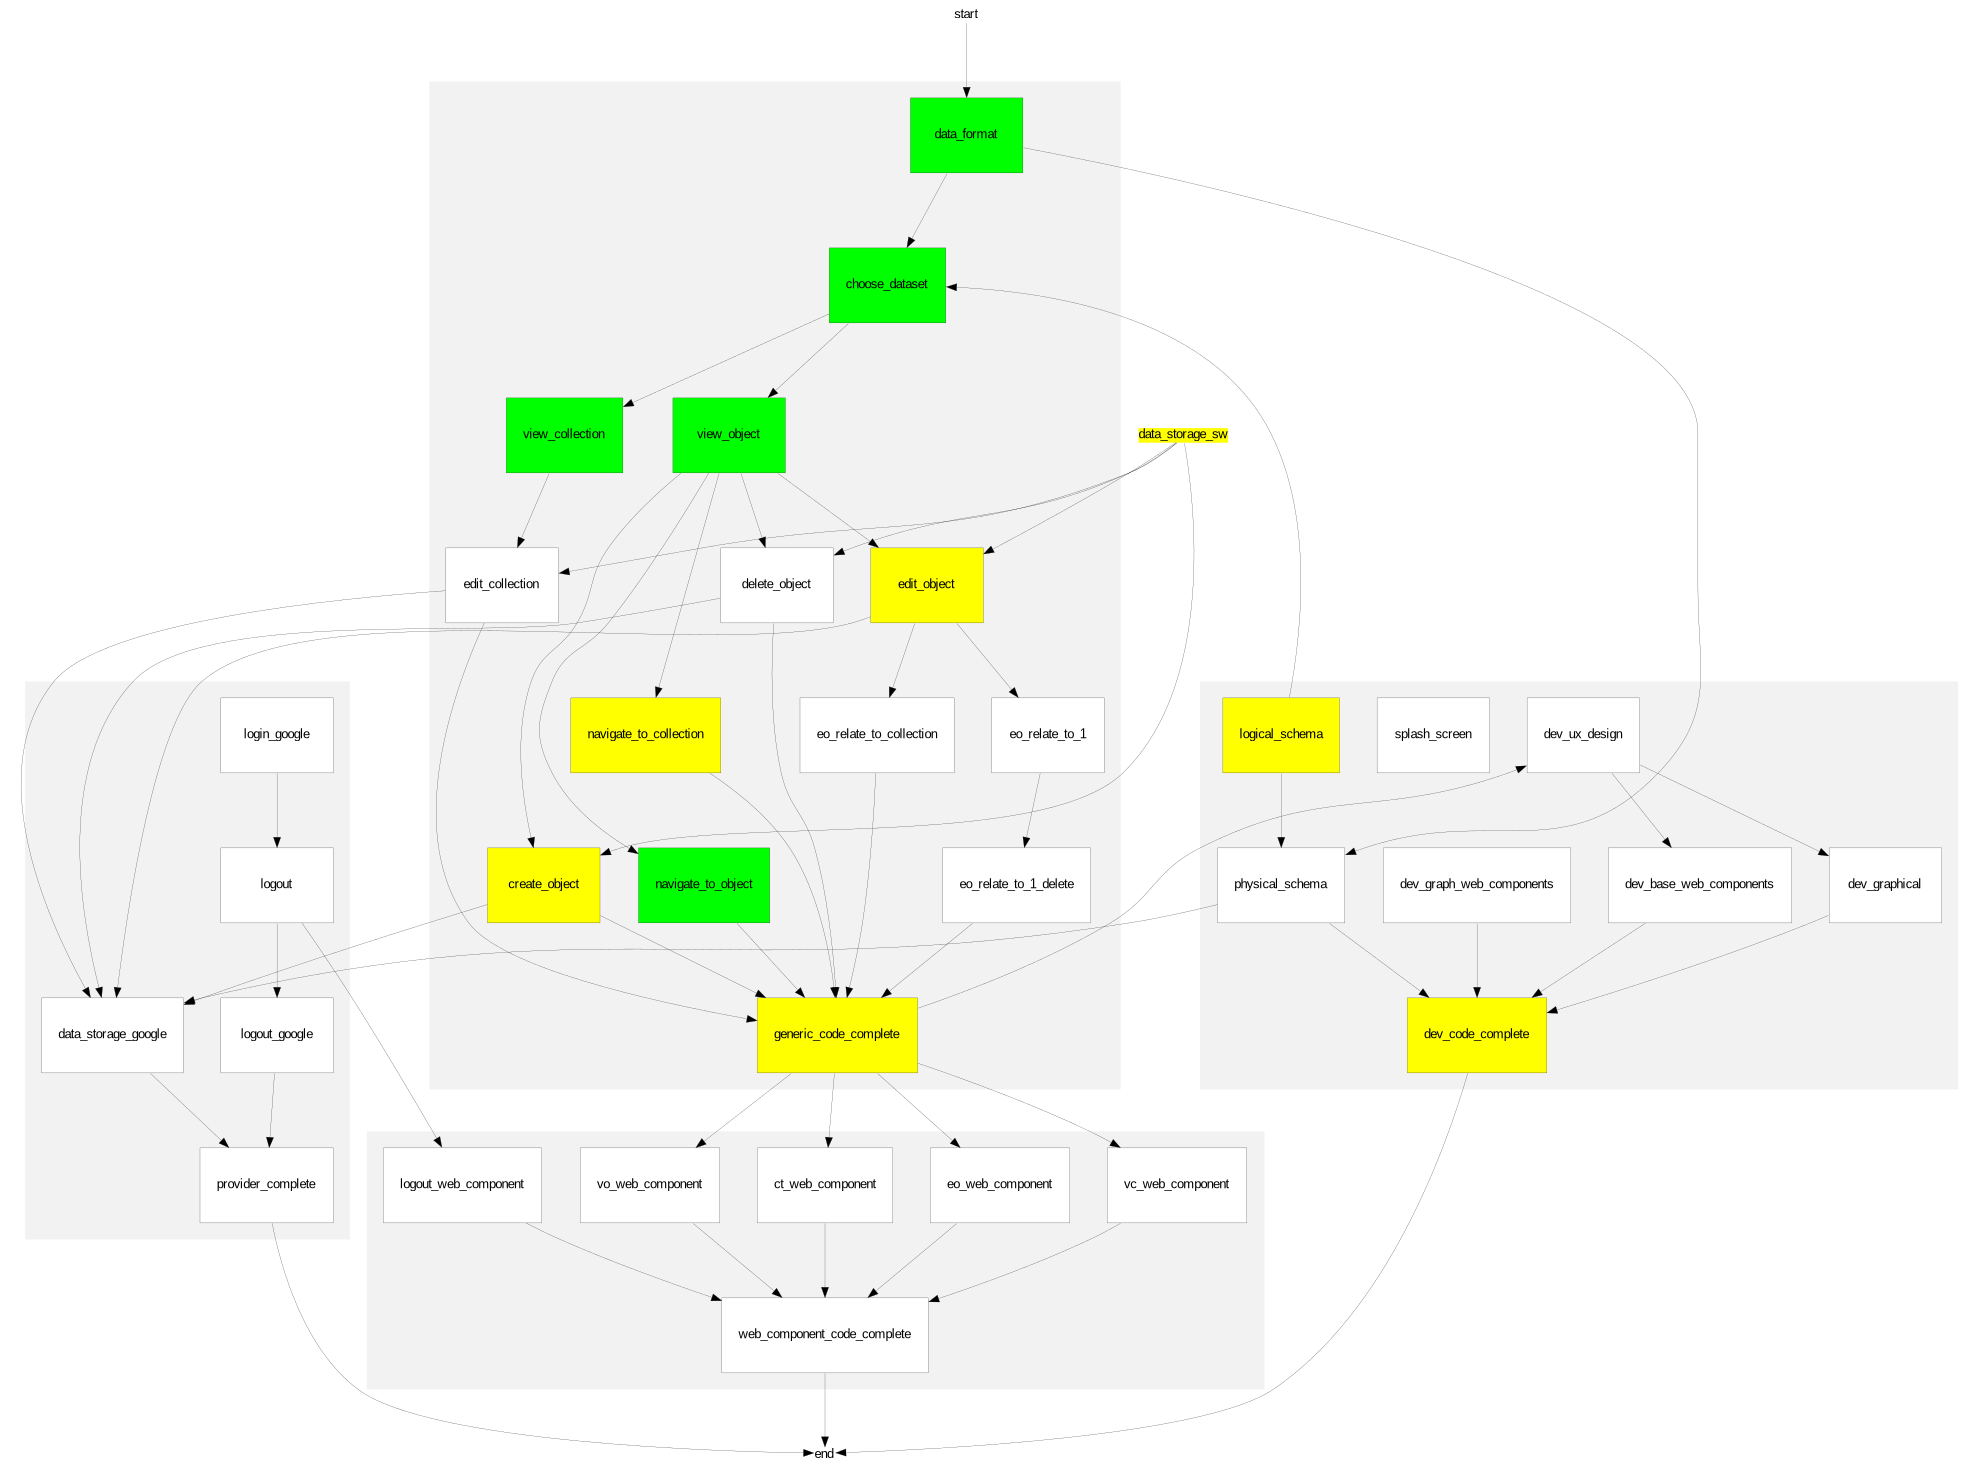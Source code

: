 digraph G {

    penwidth=0.1
    node [ fontsize=6; fontname=arial; penwidth=0.1; shape=box; style=filled; fillcolor=white; ]
    edge [ penwidth=0.1; arrowsize=0.5 ]

    subgraph dev_tooling {

        node [ shape=plain ]
        data_storage_sw [ fillcolor=yellow; margin=0.1; ]
        start
        end
    }

    subgraph cluster_generic {
        color=white; style=filled; fillcolor=grey95
        data_format [ fillcolor=green ]
        choose_dataset [ fillcolor=green ]
        view_object [ fillcolor=green ]
        navigate_to_object [ fillcolor=green ]
        navigate_to_collection [ fillcolor=yellow ]
        view_collection [ fillcolor=green ]
        create_object [ fillcolor=yellow ]
        edit_object [ fillcolor=yellow ]
            eo_relate_to_1
            eo_relate_to_collection
            eo_relate_to_1_delete
        edit_collection
        delete_object
        generic_code_complete [ fillcolor=yellow ]
    }

    subgraph cluster_provider {
        color=white; style=filled; fillcolor=grey95
        data_storage_google
        login_google
        logout
        logout_google
        provider_complete
    }

    subgraph cluster_webcomponent_bridge {
        color=white; style=filled; fillcolor=grey95
        ct_web_component
        vo_web_component
        vc_web_component
        eo_web_component
        logout_web_component
        web_component_code_complete
    }

    subgraph cluster_dev_ots {
        color=white; style=filled; fillcolor=grey95
        physical_schema
        logical_schema [ fillcolor=yellow ]
        splash_screen
        dev_ux_design
        dev_base_web_components
        dev_graph_web_components
        dev_graphical
        dev_code_complete [ fillcolor=yellow ]
    }

    start -> data_format

    logical_schema -> choose_dataset
    data_format -> choose_dataset -> view_object
    choose_dataset -> view_collection -> edit_collection -> generic_code_complete
    view_object -> navigate_to_object -> generic_code_complete
    view_object -> navigate_to_collection -> generic_code_complete
    view_object -> create_object -> generic_code_complete
    view_object -> delete_object  -> generic_code_complete
    view_object -> edit_object
    edit_object -> eo_relate_to_1 -> eo_relate_to_1_delete  -> generic_code_complete
    edit_object -> eo_relate_to_collection  -> generic_code_complete

    data_storage_sw -> edit_object -> data_storage_google
    data_storage_sw -> edit_collection -> data_storage_google
    data_storage_sw -> delete_object -> data_storage_google
    data_storage_sw -> create_object -> data_storage_google

    generic_code_complete -> ct_web_component -> web_component_code_complete
    generic_code_complete -> vo_web_component -> web_component_code_complete
    generic_code_complete -> vc_web_component -> web_component_code_complete
    generic_code_complete -> eo_web_component -> web_component_code_complete
    logout -> logout_web_component -> web_component_code_complete -> end

    data_format -> physical_schema
    logical_schema -> physical_schema -> dev_code_complete
    generic_code_complete -> dev_ux_design
    dev_ux_design -> dev_base_web_components -> dev_code_complete
    dev_ux_design -> dev_graphical -> dev_code_complete
    dev_graph_web_components -> dev_code_complete
    dev_code_complete -> end

    data_storage_google -> provider_complete

    physical_schema -> data_storage_google

    login_google -> logout -> logout_google -> provider_complete

    provider_complete -> end
}